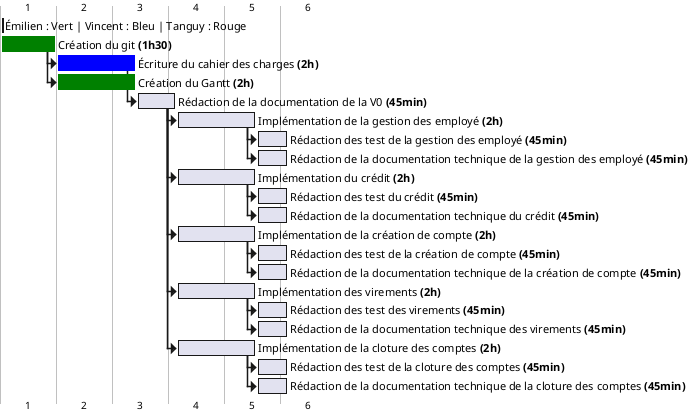@startgantt
!define t(x) <b>(x)

projectscale weekly zoom 2

[ Émilien : Vert | Vincent : Bleu | Tanguy : Rouge] lasts 0 day
''''''''''''''''''''''''''''''''''''''''''''''''''''''''''''''''''''''''''''''''''''''''',
'Taches
[Création du git t(1h30)] as [CreaGit] lasts 7 day
[CreaGit] is colored in green
[Écriture du cahier des charges t(2h)] as [CDCU] lasts 10 day
[CDCU] is colored in blue
[Création du Gantt t(2h)] as [GANTT] lasts 10 day
[GANTT] is colored in green

[Rédaction de la documentation de la V0 t(45min)] as [DocV0] lasts 5 day


[Implémentation de la gestion des employé t(2h)] as [ImpleGest] lasts 10 day
[Rédaction des test de la gestion des employé t(45min)] as [TestGest] lasts 4 day
[Rédaction de la documentation technique de la gestion des employé t(45min)] as [DocGest] lasts 4 day

[Implémentation du crédit t(2h)] as [ImpleCred] lasts 10 day
[Rédaction des test du crédit t(45min)] as [TestCred] lasts 4 day
[Rédaction de la documentation technique du crédit t(45min)] as [DocCred] lasts 4 day

[Implémentation de la création de compte t(2h)] as [ImpleCrea] lasts 10 day
[Rédaction des test de la création de compte t(45min)] as [TestCrea] lasts 4 day
[Rédaction de la documentation technique de la création de compte t(45min)] as [DocCrea] lasts 4 day

[Implémentation des virements t(2h)] as [ImpleVir] lasts 10 day
[Rédaction des test des virements t(45min)] as [TestVir] lasts 4 day
[Rédaction de la documentation technique des virements t(45min)] as [DocVir] lasts 4 day

[Implémentation de la cloture des comptes t(2h)] as [ImpleClot] lasts 10 day
[Rédaction des test de la cloture des comptes t(45min)] as [TestClot] lasts 4 day
[Rédaction de la documentation technique de la cloture des comptes t(45min)] as [DocClot] lasts 4 day

''''''''''''''''''''''''''''''''''''''''''''''''''''''''''''''''''''''''''''''''''''''''''
'Mise en ordre
[CDCU] starts at [CreaGit]'s end
[GANTT] starts at [CreaGit]'s end

[DocV0] starts at [CDCU]'s end

[ImpleGest] starts at [DocV0]'s end
[TestGest] starts at [ImpleGest]'s end
[DocGest] starts at [ImpleGest]'s end

[ImpleCred] starts at [DocV0]'s end
[TestCred] starts at [ImpleCred]'s end
[DocCred] starts at [ImpleCred]'s end

[ImpleCrea] starts at [DocV0]'s end
[TestCrea] starts at [ImpleCrea]'s end
[DocCrea] starts at [ImpleCrea]'s end

[ImpleVir] starts at [DocV0]'s end
[TestVir] starts at [ImpleVir]'s end
[DocVir] starts at [ImpleVir]'s end

[ImpleClot] starts at [DocV0]'s end
[TestClot] starts at [ImpleClot]'s end
[DocClot] starts at [ImpleClot]'s end
@endgantt